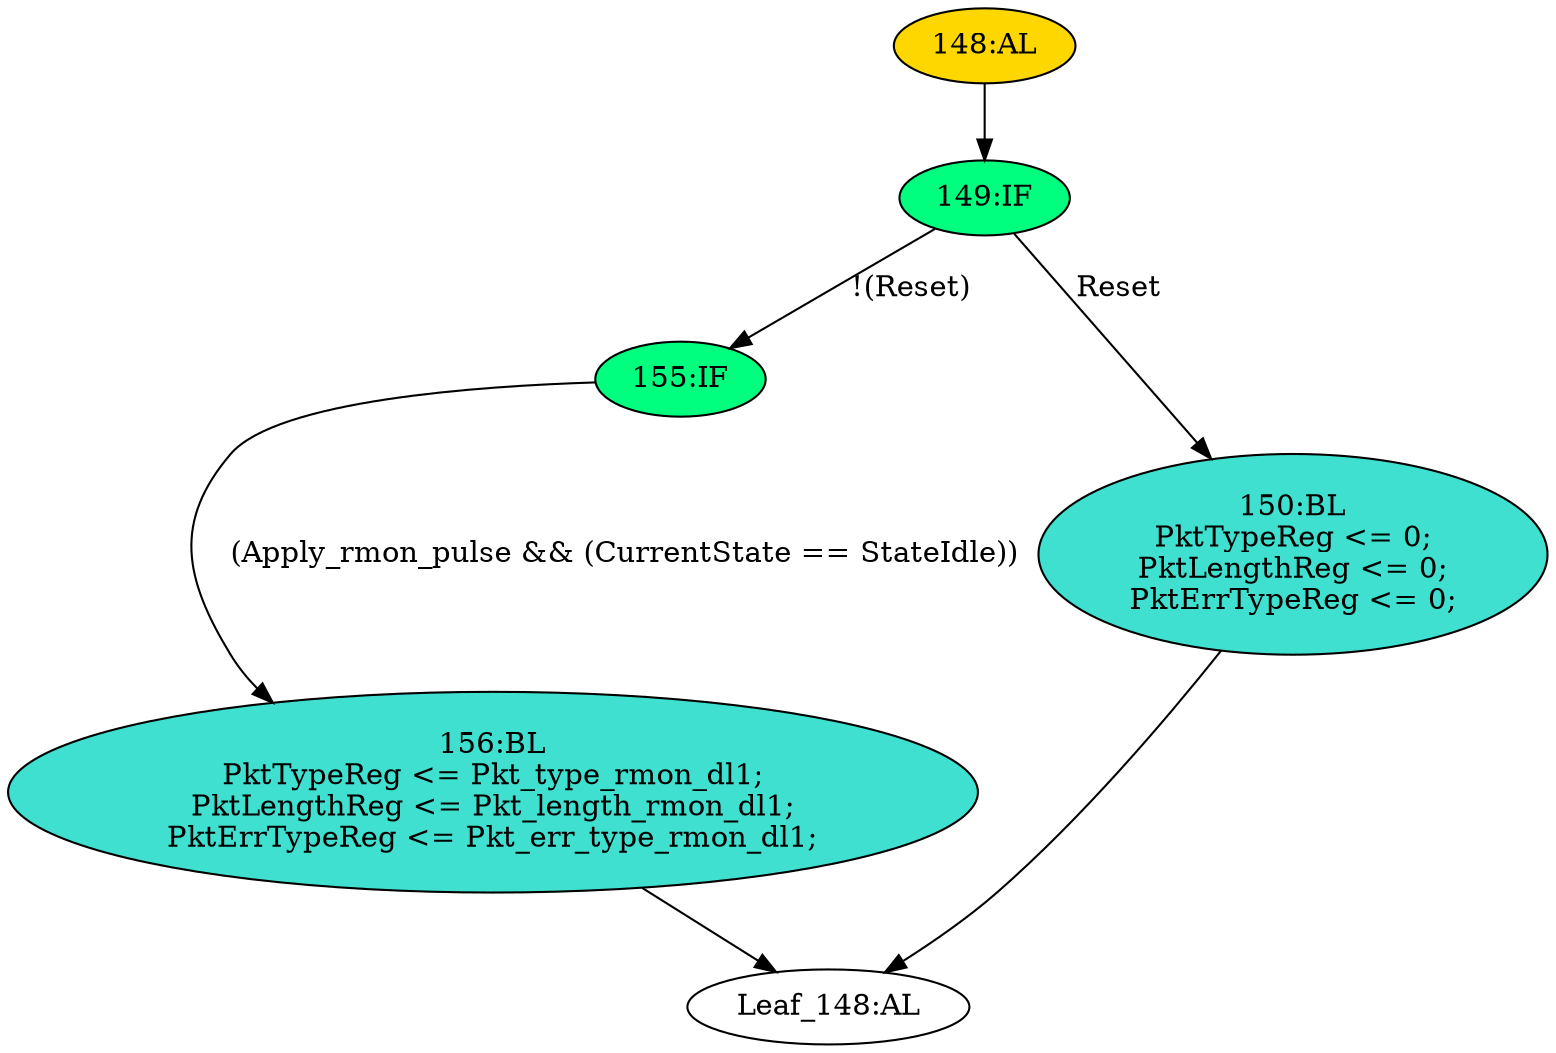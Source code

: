 strict digraph "" {
	node [label="\N"];
	"148:AL"	 [ast="<pyverilog.vparser.ast.Always object at 0x7f8c06320f10>",
		clk_sens=True,
		fillcolor=gold,
		label="148:AL",
		sens="['Clk', 'Reset']",
		statements="[]",
		style=filled,
		typ=Always,
		use_var="['Reset', 'Apply_rmon_pulse', 'Pkt_err_type_rmon_dl1', 'StateIdle', 'Pkt_length_rmon_dl1', 'Pkt_type_rmon_dl1', 'CurrentState']"];
	"149:IF"	 [ast="<pyverilog.vparser.ast.IfStatement object at 0x7f8c063240d0>",
		fillcolor=springgreen,
		label="149:IF",
		statements="[]",
		style=filled,
		typ=IfStatement];
	"148:AL" -> "149:IF"	 [cond="[]",
		lineno=None];
	"156:BL"	 [ast="<pyverilog.vparser.ast.Block object at 0x7f8c063241d0>",
		fillcolor=turquoise,
		label="156:BL
PktTypeReg <= Pkt_type_rmon_dl1;
PktLengthReg <= Pkt_length_rmon_dl1;
PktErrTypeReg <= Pkt_err_type_rmon_dl1;",
		statements="[<pyverilog.vparser.ast.NonblockingSubstitution object at 0x7f8c06324210>, <pyverilog.vparser.ast.NonblockingSubstitution object \
at 0x7f8c06324390>, <pyverilog.vparser.ast.NonblockingSubstitution object at 0x7f8c06324510>]",
		style=filled,
		typ=Block];
	"Leaf_148:AL"	 [def_var="['PktTypeReg', 'PktLengthReg', 'PktErrTypeReg']",
		label="Leaf_148:AL"];
	"156:BL" -> "Leaf_148:AL"	 [cond="[]",
		lineno=None];
	"155:IF"	 [ast="<pyverilog.vparser.ast.IfStatement object at 0x7f8c06324150>",
		fillcolor=springgreen,
		label="155:IF",
		statements="[]",
		style=filled,
		typ=IfStatement];
	"155:IF" -> "156:BL"	 [cond="['Apply_rmon_pulse', 'CurrentState', 'StateIdle']",
		label="(Apply_rmon_pulse && (CurrentState == StateIdle))",
		lineno=155];
	"150:BL"	 [ast="<pyverilog.vparser.ast.Block object at 0x7f8c063247d0>",
		fillcolor=turquoise,
		label="150:BL
PktTypeReg <= 0;
PktLengthReg <= 0;
PktErrTypeReg <= 0;",
		statements="[<pyverilog.vparser.ast.NonblockingSubstitution object at 0x7f8c06324810>, <pyverilog.vparser.ast.NonblockingSubstitution object \
at 0x7f8c06324950>, <pyverilog.vparser.ast.NonblockingSubstitution object at 0x7f8c06324ad0>]",
		style=filled,
		typ=Block];
	"150:BL" -> "Leaf_148:AL"	 [cond="[]",
		lineno=None];
	"149:IF" -> "155:IF"	 [cond="['Reset']",
		label="!(Reset)",
		lineno=149];
	"149:IF" -> "150:BL"	 [cond="['Reset']",
		label=Reset,
		lineno=149];
}
